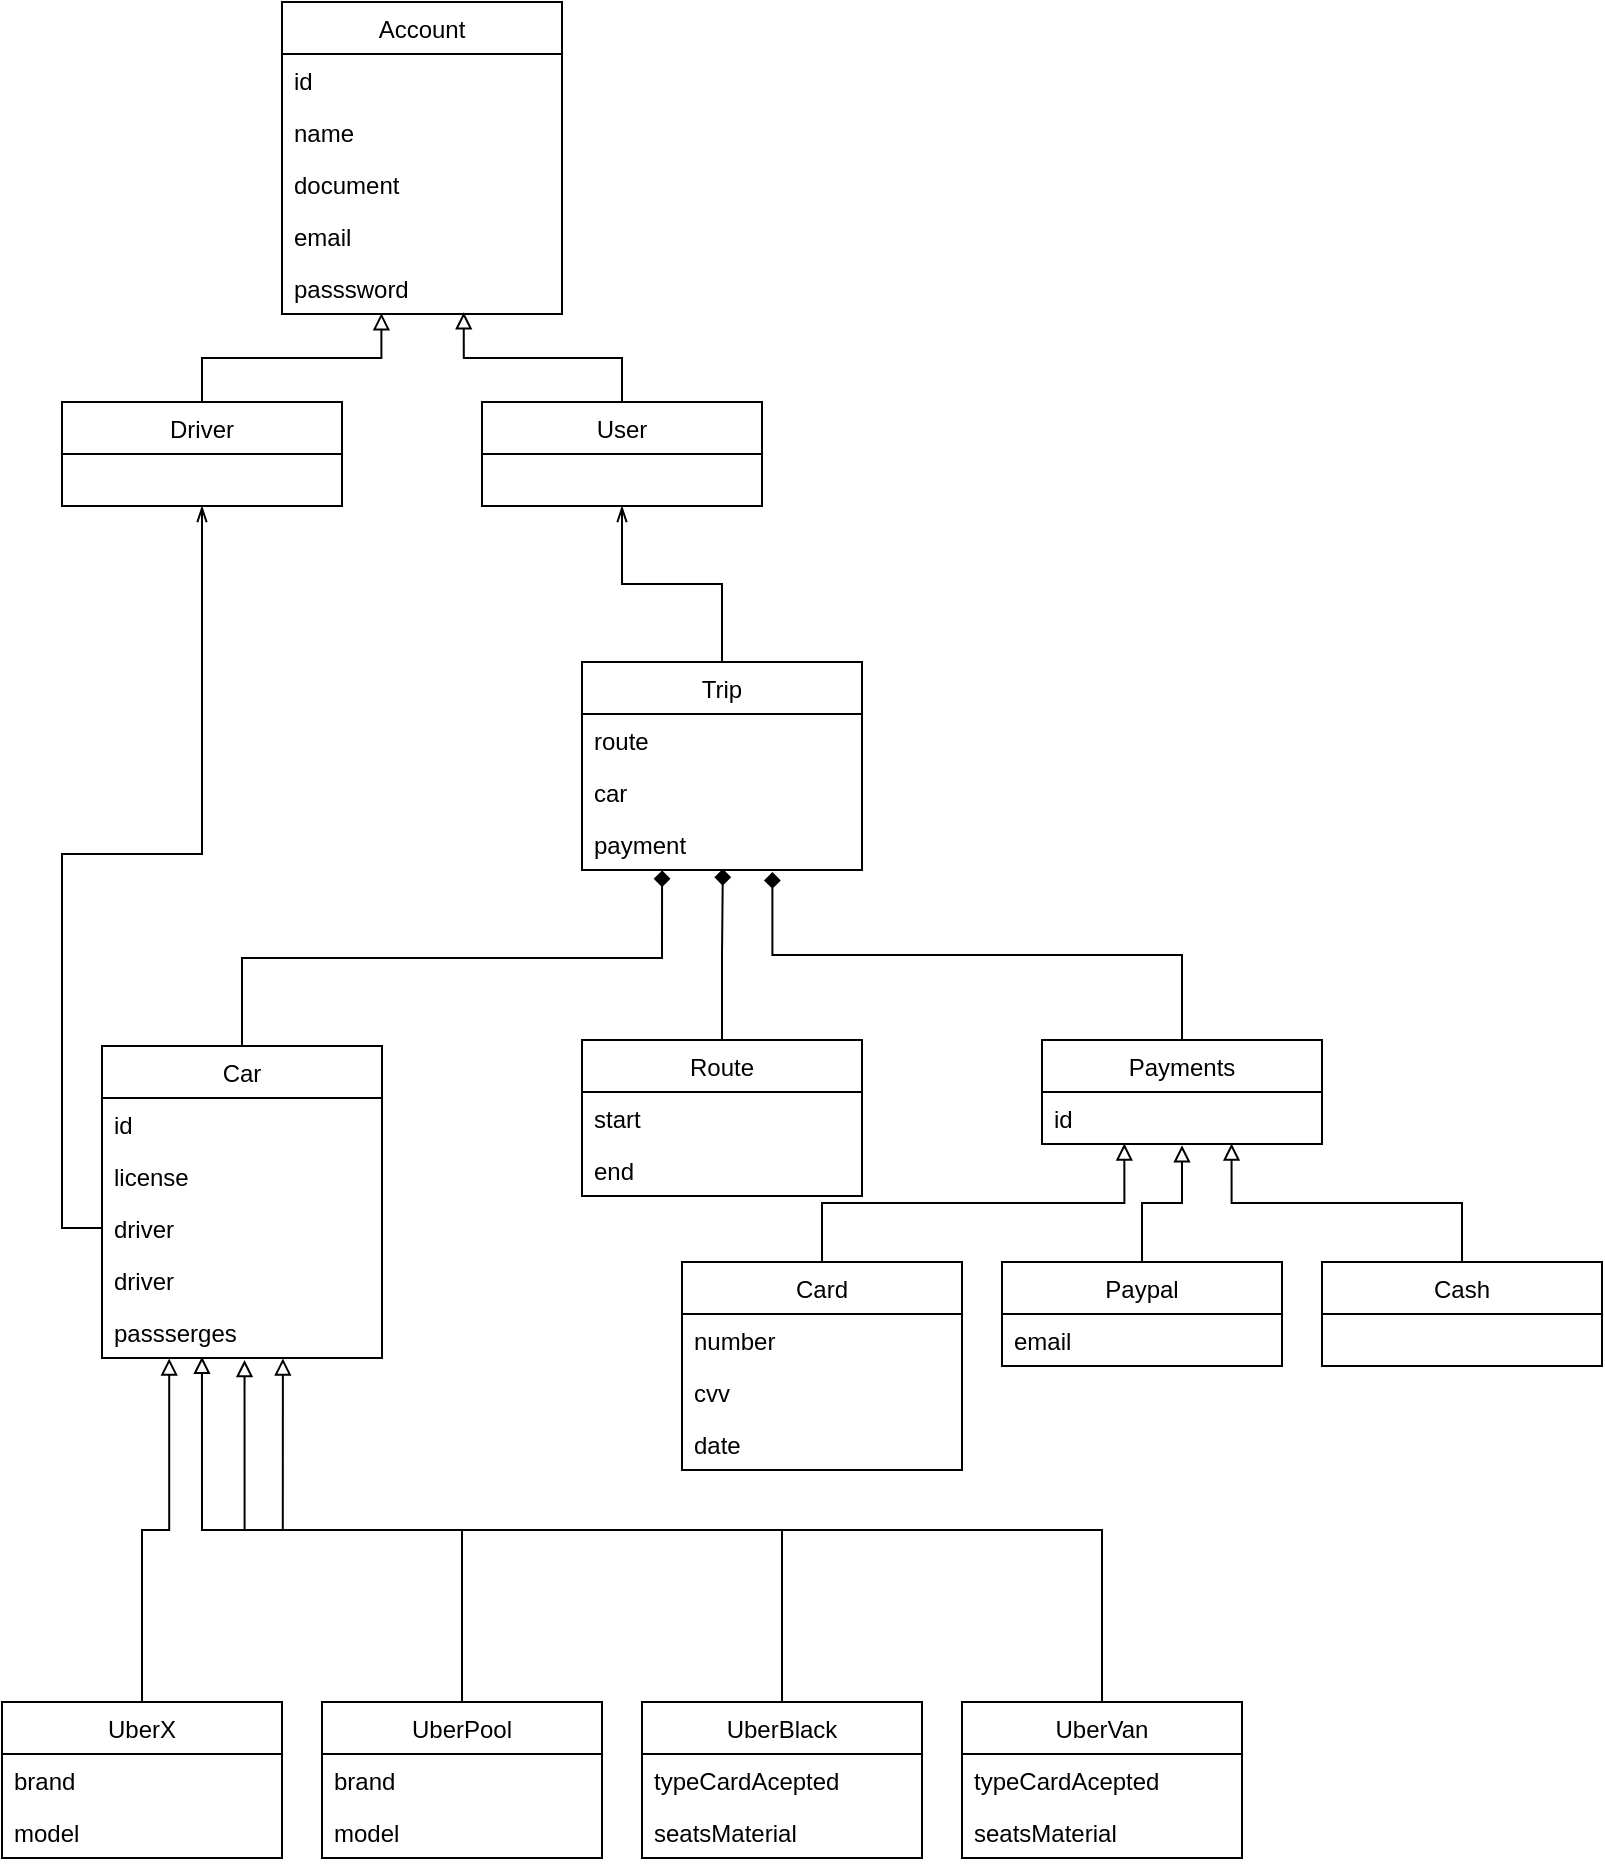 <mxfile version="14.9.7" type="github">
  <diagram id="7CAYkYyMFAEJPqSnyWw_" name="Page-1">
    <mxGraphModel dx="1038" dy="489" grid="1" gridSize="10" guides="1" tooltips="1" connect="1" arrows="1" fold="1" page="1" pageScale="1" pageWidth="827" pageHeight="1169" math="0" shadow="0">
      <root>
        <mxCell id="0" />
        <mxCell id="1" parent="0" />
        <mxCell id="Xy6dqnIngng5f5VwUvE8-1" value="Account" style="swimlane;fontStyle=0;childLayout=stackLayout;horizontal=1;startSize=26;horizontalStack=0;resizeParent=1;resizeParentMax=0;resizeLast=0;collapsible=1;marginBottom=0;" vertex="1" parent="1">
          <mxGeometry x="160" y="40" width="140" height="156" as="geometry" />
        </mxCell>
        <mxCell id="Xy6dqnIngng5f5VwUvE8-2" value="id" style="text;strokeColor=none;fillColor=none;align=left;verticalAlign=top;spacingLeft=4;spacingRight=4;overflow=hidden;rotatable=0;points=[[0,0.5],[1,0.5]];portConstraint=eastwest;" vertex="1" parent="Xy6dqnIngng5f5VwUvE8-1">
          <mxGeometry y="26" width="140" height="26" as="geometry" />
        </mxCell>
        <mxCell id="Xy6dqnIngng5f5VwUvE8-3" value="name" style="text;strokeColor=none;fillColor=none;align=left;verticalAlign=top;spacingLeft=4;spacingRight=4;overflow=hidden;rotatable=0;points=[[0,0.5],[1,0.5]];portConstraint=eastwest;" vertex="1" parent="Xy6dqnIngng5f5VwUvE8-1">
          <mxGeometry y="52" width="140" height="26" as="geometry" />
        </mxCell>
        <mxCell id="Xy6dqnIngng5f5VwUvE8-4" value="document" style="text;strokeColor=none;fillColor=none;align=left;verticalAlign=top;spacingLeft=4;spacingRight=4;overflow=hidden;rotatable=0;points=[[0,0.5],[1,0.5]];portConstraint=eastwest;" vertex="1" parent="Xy6dqnIngng5f5VwUvE8-1">
          <mxGeometry y="78" width="140" height="26" as="geometry" />
        </mxCell>
        <mxCell id="Xy6dqnIngng5f5VwUvE8-5" value="email" style="text;strokeColor=none;fillColor=none;align=left;verticalAlign=top;spacingLeft=4;spacingRight=4;overflow=hidden;rotatable=0;points=[[0,0.5],[1,0.5]];portConstraint=eastwest;" vertex="1" parent="Xy6dqnIngng5f5VwUvE8-1">
          <mxGeometry y="104" width="140" height="26" as="geometry" />
        </mxCell>
        <mxCell id="Xy6dqnIngng5f5VwUvE8-6" value="passsword" style="text;strokeColor=none;fillColor=none;align=left;verticalAlign=top;spacingLeft=4;spacingRight=4;overflow=hidden;rotatable=0;points=[[0,0.5],[1,0.5]];portConstraint=eastwest;" vertex="1" parent="Xy6dqnIngng5f5VwUvE8-1">
          <mxGeometry y="130" width="140" height="26" as="geometry" />
        </mxCell>
        <mxCell id="Xy6dqnIngng5f5VwUvE8-24" style="edgeStyle=orthogonalEdgeStyle;rounded=0;orthogonalLoop=1;jettySize=auto;html=1;entryX=0.355;entryY=0.984;entryDx=0;entryDy=0;entryPerimeter=0;endArrow=block;endFill=0;" edge="1" parent="1" source="Xy6dqnIngng5f5VwUvE8-9" target="Xy6dqnIngng5f5VwUvE8-6">
          <mxGeometry relative="1" as="geometry" />
        </mxCell>
        <mxCell id="Xy6dqnIngng5f5VwUvE8-9" value="Driver" style="swimlane;fontStyle=0;childLayout=stackLayout;horizontal=1;startSize=26;horizontalStack=0;resizeParent=1;resizeParentMax=0;resizeLast=0;collapsible=1;marginBottom=0;" vertex="1" parent="1">
          <mxGeometry x="50" y="240" width="140" height="52" as="geometry" />
        </mxCell>
        <mxCell id="Xy6dqnIngng5f5VwUvE8-25" style="edgeStyle=orthogonalEdgeStyle;rounded=0;orthogonalLoop=1;jettySize=auto;html=1;entryX=0.649;entryY=0.966;entryDx=0;entryDy=0;entryPerimeter=0;endArrow=block;endFill=0;" edge="1" parent="1" source="Xy6dqnIngng5f5VwUvE8-17" target="Xy6dqnIngng5f5VwUvE8-6">
          <mxGeometry relative="1" as="geometry" />
        </mxCell>
        <mxCell id="Xy6dqnIngng5f5VwUvE8-17" value="User" style="swimlane;fontStyle=0;childLayout=stackLayout;horizontal=1;startSize=26;horizontalStack=0;resizeParent=1;resizeParentMax=0;resizeLast=0;collapsible=1;marginBottom=0;" vertex="1" parent="1">
          <mxGeometry x="260" y="240" width="140" height="52" as="geometry" />
        </mxCell>
        <mxCell id="Xy6dqnIngng5f5VwUvE8-81" style="edgeStyle=orthogonalEdgeStyle;rounded=0;orthogonalLoop=1;jettySize=auto;html=1;entryX=0.68;entryY=1.038;entryDx=0;entryDy=0;entryPerimeter=0;endArrow=diamond;endFill=1;" edge="1" parent="1" source="Xy6dqnIngng5f5VwUvE8-26" target="Xy6dqnIngng5f5VwUvE8-75">
          <mxGeometry relative="1" as="geometry" />
        </mxCell>
        <mxCell id="Xy6dqnIngng5f5VwUvE8-26" value="Payments" style="swimlane;fontStyle=0;childLayout=stackLayout;horizontal=1;startSize=26;fillColor=none;horizontalStack=0;resizeParent=1;resizeParentMax=0;resizeLast=0;collapsible=1;marginBottom=0;" vertex="1" parent="1">
          <mxGeometry x="540" y="559" width="140" height="52" as="geometry" />
        </mxCell>
        <mxCell id="Xy6dqnIngng5f5VwUvE8-27" value="id" style="text;strokeColor=none;fillColor=none;align=left;verticalAlign=top;spacingLeft=4;spacingRight=4;overflow=hidden;rotatable=0;points=[[0,0.5],[1,0.5]];portConstraint=eastwest;" vertex="1" parent="Xy6dqnIngng5f5VwUvE8-26">
          <mxGeometry y="26" width="140" height="26" as="geometry" />
        </mxCell>
        <mxCell id="Xy6dqnIngng5f5VwUvE8-40" style="edgeStyle=orthogonalEdgeStyle;rounded=0;orthogonalLoop=1;jettySize=auto;html=1;entryX=0.294;entryY=0.992;entryDx=0;entryDy=0;entryPerimeter=0;endArrow=block;endFill=0;" edge="1" parent="1" source="Xy6dqnIngng5f5VwUvE8-30" target="Xy6dqnIngng5f5VwUvE8-27">
          <mxGeometry relative="1" as="geometry" />
        </mxCell>
        <mxCell id="Xy6dqnIngng5f5VwUvE8-30" value="Card" style="swimlane;fontStyle=0;childLayout=stackLayout;horizontal=1;startSize=26;fillColor=none;horizontalStack=0;resizeParent=1;resizeParentMax=0;resizeLast=0;collapsible=1;marginBottom=0;" vertex="1" parent="1">
          <mxGeometry x="360" y="670" width="140" height="104" as="geometry" />
        </mxCell>
        <mxCell id="Xy6dqnIngng5f5VwUvE8-31" value="number" style="text;strokeColor=none;fillColor=none;align=left;verticalAlign=top;spacingLeft=4;spacingRight=4;overflow=hidden;rotatable=0;points=[[0,0.5],[1,0.5]];portConstraint=eastwest;" vertex="1" parent="Xy6dqnIngng5f5VwUvE8-30">
          <mxGeometry y="26" width="140" height="26" as="geometry" />
        </mxCell>
        <mxCell id="Xy6dqnIngng5f5VwUvE8-32" value="cvv" style="text;strokeColor=none;fillColor=none;align=left;verticalAlign=top;spacingLeft=4;spacingRight=4;overflow=hidden;rotatable=0;points=[[0,0.5],[1,0.5]];portConstraint=eastwest;" vertex="1" parent="Xy6dqnIngng5f5VwUvE8-30">
          <mxGeometry y="52" width="140" height="26" as="geometry" />
        </mxCell>
        <mxCell id="Xy6dqnIngng5f5VwUvE8-33" value="date" style="text;strokeColor=none;fillColor=none;align=left;verticalAlign=top;spacingLeft=4;spacingRight=4;overflow=hidden;rotatable=0;points=[[0,0.5],[1,0.5]];portConstraint=eastwest;" vertex="1" parent="Xy6dqnIngng5f5VwUvE8-30">
          <mxGeometry y="78" width="140" height="26" as="geometry" />
        </mxCell>
        <mxCell id="Xy6dqnIngng5f5VwUvE8-41" style="edgeStyle=orthogonalEdgeStyle;rounded=0;orthogonalLoop=1;jettySize=auto;html=1;entryX=0.5;entryY=1.023;entryDx=0;entryDy=0;entryPerimeter=0;endArrow=block;endFill=0;" edge="1" parent="1" source="Xy6dqnIngng5f5VwUvE8-34" target="Xy6dqnIngng5f5VwUvE8-27">
          <mxGeometry relative="1" as="geometry" />
        </mxCell>
        <mxCell id="Xy6dqnIngng5f5VwUvE8-34" value="Paypal" style="swimlane;fontStyle=0;childLayout=stackLayout;horizontal=1;startSize=26;fillColor=none;horizontalStack=0;resizeParent=1;resizeParentMax=0;resizeLast=0;collapsible=1;marginBottom=0;" vertex="1" parent="1">
          <mxGeometry x="520" y="670" width="140" height="52" as="geometry" />
        </mxCell>
        <mxCell id="Xy6dqnIngng5f5VwUvE8-35" value="email" style="text;strokeColor=none;fillColor=none;align=left;verticalAlign=top;spacingLeft=4;spacingRight=4;overflow=hidden;rotatable=0;points=[[0,0.5],[1,0.5]];portConstraint=eastwest;" vertex="1" parent="Xy6dqnIngng5f5VwUvE8-34">
          <mxGeometry y="26" width="140" height="26" as="geometry" />
        </mxCell>
        <mxCell id="Xy6dqnIngng5f5VwUvE8-42" style="edgeStyle=orthogonalEdgeStyle;rounded=0;orthogonalLoop=1;jettySize=auto;html=1;entryX=0.677;entryY=0.992;entryDx=0;entryDy=0;entryPerimeter=0;endArrow=block;endFill=0;" edge="1" parent="1" source="Xy6dqnIngng5f5VwUvE8-38" target="Xy6dqnIngng5f5VwUvE8-27">
          <mxGeometry relative="1" as="geometry" />
        </mxCell>
        <mxCell id="Xy6dqnIngng5f5VwUvE8-38" value="Cash" style="swimlane;fontStyle=0;childLayout=stackLayout;horizontal=1;startSize=26;fillColor=none;horizontalStack=0;resizeParent=1;resizeParentMax=0;resizeLast=0;collapsible=1;marginBottom=0;" vertex="1" parent="1">
          <mxGeometry x="680" y="670" width="140" height="52" as="geometry" />
        </mxCell>
        <mxCell id="Xy6dqnIngng5f5VwUvE8-78" style="edgeStyle=orthogonalEdgeStyle;rounded=0;orthogonalLoop=1;jettySize=auto;html=1;entryX=0.286;entryY=1.008;entryDx=0;entryDy=0;entryPerimeter=0;endArrow=diamond;endFill=1;" edge="1" parent="1" source="Xy6dqnIngng5f5VwUvE8-43" target="Xy6dqnIngng5f5VwUvE8-75">
          <mxGeometry relative="1" as="geometry" />
        </mxCell>
        <mxCell id="Xy6dqnIngng5f5VwUvE8-43" value="Car" style="swimlane;fontStyle=0;childLayout=stackLayout;horizontal=1;startSize=26;fillColor=none;horizontalStack=0;resizeParent=1;resizeParentMax=0;resizeLast=0;collapsible=1;marginBottom=0;" vertex="1" parent="1">
          <mxGeometry x="70" y="562" width="140" height="156" as="geometry" />
        </mxCell>
        <mxCell id="Xy6dqnIngng5f5VwUvE8-44" value="id" style="text;strokeColor=none;fillColor=none;align=left;verticalAlign=top;spacingLeft=4;spacingRight=4;overflow=hidden;rotatable=0;points=[[0,0.5],[1,0.5]];portConstraint=eastwest;" vertex="1" parent="Xy6dqnIngng5f5VwUvE8-43">
          <mxGeometry y="26" width="140" height="26" as="geometry" />
        </mxCell>
        <mxCell id="Xy6dqnIngng5f5VwUvE8-45" value="license" style="text;strokeColor=none;fillColor=none;align=left;verticalAlign=top;spacingLeft=4;spacingRight=4;overflow=hidden;rotatable=0;points=[[0,0.5],[1,0.5]];portConstraint=eastwest;" vertex="1" parent="Xy6dqnIngng5f5VwUvE8-43">
          <mxGeometry y="52" width="140" height="26" as="geometry" />
        </mxCell>
        <mxCell id="Xy6dqnIngng5f5VwUvE8-76" value="driver" style="text;strokeColor=none;fillColor=none;align=left;verticalAlign=top;spacingLeft=4;spacingRight=4;overflow=hidden;rotatable=0;points=[[0,0.5],[1,0.5]];portConstraint=eastwest;" vertex="1" parent="Xy6dqnIngng5f5VwUvE8-43">
          <mxGeometry y="78" width="140" height="26" as="geometry" />
        </mxCell>
        <mxCell id="Xy6dqnIngng5f5VwUvE8-46" value="driver" style="text;strokeColor=none;fillColor=none;align=left;verticalAlign=top;spacingLeft=4;spacingRight=4;overflow=hidden;rotatable=0;points=[[0,0.5],[1,0.5]];portConstraint=eastwest;" vertex="1" parent="Xy6dqnIngng5f5VwUvE8-43">
          <mxGeometry y="104" width="140" height="26" as="geometry" />
        </mxCell>
        <mxCell id="Xy6dqnIngng5f5VwUvE8-47" value="passserges" style="text;strokeColor=none;fillColor=none;align=left;verticalAlign=top;spacingLeft=4;spacingRight=4;overflow=hidden;rotatable=0;points=[[0,0.5],[1,0.5]];portConstraint=eastwest;" vertex="1" parent="Xy6dqnIngng5f5VwUvE8-43">
          <mxGeometry y="130" width="140" height="26" as="geometry" />
        </mxCell>
        <mxCell id="Xy6dqnIngng5f5VwUvE8-64" style="edgeStyle=orthogonalEdgeStyle;rounded=0;orthogonalLoop=1;jettySize=auto;html=1;entryX=0.24;entryY=1.008;entryDx=0;entryDy=0;entryPerimeter=0;endArrow=block;endFill=0;" edge="1" parent="1" source="Xy6dqnIngng5f5VwUvE8-48" target="Xy6dqnIngng5f5VwUvE8-47">
          <mxGeometry relative="1" as="geometry" />
        </mxCell>
        <mxCell id="Xy6dqnIngng5f5VwUvE8-48" value="UberX" style="swimlane;fontStyle=0;childLayout=stackLayout;horizontal=1;startSize=26;fillColor=none;horizontalStack=0;resizeParent=1;resizeParentMax=0;resizeLast=0;collapsible=1;marginBottom=0;" vertex="1" parent="1">
          <mxGeometry x="20" y="890" width="140" height="78" as="geometry" />
        </mxCell>
        <mxCell id="Xy6dqnIngng5f5VwUvE8-49" value="brand" style="text;strokeColor=none;fillColor=none;align=left;verticalAlign=top;spacingLeft=4;spacingRight=4;overflow=hidden;rotatable=0;points=[[0,0.5],[1,0.5]];portConstraint=eastwest;" vertex="1" parent="Xy6dqnIngng5f5VwUvE8-48">
          <mxGeometry y="26" width="140" height="26" as="geometry" />
        </mxCell>
        <mxCell id="Xy6dqnIngng5f5VwUvE8-50" value="model" style="text;strokeColor=none;fillColor=none;align=left;verticalAlign=top;spacingLeft=4;spacingRight=4;overflow=hidden;rotatable=0;points=[[0,0.5],[1,0.5]];portConstraint=eastwest;" vertex="1" parent="Xy6dqnIngng5f5VwUvE8-48">
          <mxGeometry y="52" width="140" height="26" as="geometry" />
        </mxCell>
        <mxCell id="Xy6dqnIngng5f5VwUvE8-65" style="edgeStyle=orthogonalEdgeStyle;rounded=0;orthogonalLoop=1;jettySize=auto;html=1;entryX=0.357;entryY=0.977;entryDx=0;entryDy=0;entryPerimeter=0;endArrow=block;endFill=0;" edge="1" parent="1" source="Xy6dqnIngng5f5VwUvE8-52" target="Xy6dqnIngng5f5VwUvE8-47">
          <mxGeometry relative="1" as="geometry" />
        </mxCell>
        <mxCell id="Xy6dqnIngng5f5VwUvE8-52" value="UberPool" style="swimlane;fontStyle=0;childLayout=stackLayout;horizontal=1;startSize=26;fillColor=none;horizontalStack=0;resizeParent=1;resizeParentMax=0;resizeLast=0;collapsible=1;marginBottom=0;" vertex="1" parent="1">
          <mxGeometry x="180" y="890" width="140" height="78" as="geometry" />
        </mxCell>
        <mxCell id="Xy6dqnIngng5f5VwUvE8-53" value="brand" style="text;strokeColor=none;fillColor=none;align=left;verticalAlign=top;spacingLeft=4;spacingRight=4;overflow=hidden;rotatable=0;points=[[0,0.5],[1,0.5]];portConstraint=eastwest;" vertex="1" parent="Xy6dqnIngng5f5VwUvE8-52">
          <mxGeometry y="26" width="140" height="26" as="geometry" />
        </mxCell>
        <mxCell id="Xy6dqnIngng5f5VwUvE8-54" value="model" style="text;strokeColor=none;fillColor=none;align=left;verticalAlign=top;spacingLeft=4;spacingRight=4;overflow=hidden;rotatable=0;points=[[0,0.5],[1,0.5]];portConstraint=eastwest;" vertex="1" parent="Xy6dqnIngng5f5VwUvE8-52">
          <mxGeometry y="52" width="140" height="26" as="geometry" />
        </mxCell>
        <mxCell id="Xy6dqnIngng5f5VwUvE8-66" style="edgeStyle=orthogonalEdgeStyle;rounded=0;orthogonalLoop=1;jettySize=auto;html=1;entryX=0.509;entryY=1.038;entryDx=0;entryDy=0;entryPerimeter=0;endArrow=block;endFill=0;" edge="1" parent="1" source="Xy6dqnIngng5f5VwUvE8-55" target="Xy6dqnIngng5f5VwUvE8-47">
          <mxGeometry relative="1" as="geometry" />
        </mxCell>
        <mxCell id="Xy6dqnIngng5f5VwUvE8-55" value="UberBlack" style="swimlane;fontStyle=0;childLayout=stackLayout;horizontal=1;startSize=26;fillColor=none;horizontalStack=0;resizeParent=1;resizeParentMax=0;resizeLast=0;collapsible=1;marginBottom=0;" vertex="1" parent="1">
          <mxGeometry x="340" y="890" width="140" height="78" as="geometry" />
        </mxCell>
        <mxCell id="Xy6dqnIngng5f5VwUvE8-56" value="typeCardAcepted" style="text;strokeColor=none;fillColor=none;align=left;verticalAlign=top;spacingLeft=4;spacingRight=4;overflow=hidden;rotatable=0;points=[[0,0.5],[1,0.5]];portConstraint=eastwest;" vertex="1" parent="Xy6dqnIngng5f5VwUvE8-55">
          <mxGeometry y="26" width="140" height="26" as="geometry" />
        </mxCell>
        <mxCell id="Xy6dqnIngng5f5VwUvE8-57" value="seatsMaterial" style="text;strokeColor=none;fillColor=none;align=left;verticalAlign=top;spacingLeft=4;spacingRight=4;overflow=hidden;rotatable=0;points=[[0,0.5],[1,0.5]];portConstraint=eastwest;" vertex="1" parent="Xy6dqnIngng5f5VwUvE8-55">
          <mxGeometry y="52" width="140" height="26" as="geometry" />
        </mxCell>
        <mxCell id="Xy6dqnIngng5f5VwUvE8-67" style="edgeStyle=orthogonalEdgeStyle;rounded=0;orthogonalLoop=1;jettySize=auto;html=1;entryX=0.646;entryY=1.008;entryDx=0;entryDy=0;entryPerimeter=0;endArrow=block;endFill=0;" edge="1" parent="1" source="Xy6dqnIngng5f5VwUvE8-61" target="Xy6dqnIngng5f5VwUvE8-47">
          <mxGeometry relative="1" as="geometry" />
        </mxCell>
        <mxCell id="Xy6dqnIngng5f5VwUvE8-61" value="UberVan" style="swimlane;fontStyle=0;childLayout=stackLayout;horizontal=1;startSize=26;fillColor=none;horizontalStack=0;resizeParent=1;resizeParentMax=0;resizeLast=0;collapsible=1;marginBottom=0;" vertex="1" parent="1">
          <mxGeometry x="500" y="890" width="140" height="78" as="geometry" />
        </mxCell>
        <mxCell id="Xy6dqnIngng5f5VwUvE8-62" value="typeCardAcepted" style="text;strokeColor=none;fillColor=none;align=left;verticalAlign=top;spacingLeft=4;spacingRight=4;overflow=hidden;rotatable=0;points=[[0,0.5],[1,0.5]];portConstraint=eastwest;" vertex="1" parent="Xy6dqnIngng5f5VwUvE8-61">
          <mxGeometry y="26" width="140" height="26" as="geometry" />
        </mxCell>
        <mxCell id="Xy6dqnIngng5f5VwUvE8-63" value="seatsMaterial" style="text;strokeColor=none;fillColor=none;align=left;verticalAlign=top;spacingLeft=4;spacingRight=4;overflow=hidden;rotatable=0;points=[[0,0.5],[1,0.5]];portConstraint=eastwest;" vertex="1" parent="Xy6dqnIngng5f5VwUvE8-61">
          <mxGeometry y="52" width="140" height="26" as="geometry" />
        </mxCell>
        <mxCell id="Xy6dqnIngng5f5VwUvE8-79" style="edgeStyle=orthogonalEdgeStyle;rounded=0;orthogonalLoop=1;jettySize=auto;html=1;entryX=0.503;entryY=0.977;entryDx=0;entryDy=0;entryPerimeter=0;endArrow=diamond;endFill=1;" edge="1" parent="1" source="Xy6dqnIngng5f5VwUvE8-68" target="Xy6dqnIngng5f5VwUvE8-75">
          <mxGeometry relative="1" as="geometry" />
        </mxCell>
        <mxCell id="Xy6dqnIngng5f5VwUvE8-68" value="Route" style="swimlane;fontStyle=0;childLayout=stackLayout;horizontal=1;startSize=26;fillColor=none;horizontalStack=0;resizeParent=1;resizeParentMax=0;resizeLast=0;collapsible=1;marginBottom=0;" vertex="1" parent="1">
          <mxGeometry x="310" y="559" width="140" height="78" as="geometry" />
        </mxCell>
        <mxCell id="Xy6dqnIngng5f5VwUvE8-69" value="start" style="text;strokeColor=none;fillColor=none;align=left;verticalAlign=top;spacingLeft=4;spacingRight=4;overflow=hidden;rotatable=0;points=[[0,0.5],[1,0.5]];portConstraint=eastwest;" vertex="1" parent="Xy6dqnIngng5f5VwUvE8-68">
          <mxGeometry y="26" width="140" height="26" as="geometry" />
        </mxCell>
        <mxCell id="Xy6dqnIngng5f5VwUvE8-70" value="end" style="text;strokeColor=none;fillColor=none;align=left;verticalAlign=top;spacingLeft=4;spacingRight=4;overflow=hidden;rotatable=0;points=[[0,0.5],[1,0.5]];portConstraint=eastwest;" vertex="1" parent="Xy6dqnIngng5f5VwUvE8-68">
          <mxGeometry y="52" width="140" height="26" as="geometry" />
        </mxCell>
        <mxCell id="Xy6dqnIngng5f5VwUvE8-82" style="edgeStyle=orthogonalEdgeStyle;rounded=0;orthogonalLoop=1;jettySize=auto;html=1;entryX=0.5;entryY=1;entryDx=0;entryDy=0;endArrow=openThin;endFill=0;" edge="1" parent="1" source="Xy6dqnIngng5f5VwUvE8-72" target="Xy6dqnIngng5f5VwUvE8-17">
          <mxGeometry relative="1" as="geometry" />
        </mxCell>
        <mxCell id="Xy6dqnIngng5f5VwUvE8-72" value="Trip" style="swimlane;fontStyle=0;childLayout=stackLayout;horizontal=1;startSize=26;fillColor=none;horizontalStack=0;resizeParent=1;resizeParentMax=0;resizeLast=0;collapsible=1;marginBottom=0;" vertex="1" parent="1">
          <mxGeometry x="310" y="370" width="140" height="104" as="geometry" />
        </mxCell>
        <mxCell id="Xy6dqnIngng5f5VwUvE8-73" value="route" style="text;strokeColor=none;fillColor=none;align=left;verticalAlign=top;spacingLeft=4;spacingRight=4;overflow=hidden;rotatable=0;points=[[0,0.5],[1,0.5]];portConstraint=eastwest;" vertex="1" parent="Xy6dqnIngng5f5VwUvE8-72">
          <mxGeometry y="26" width="140" height="26" as="geometry" />
        </mxCell>
        <mxCell id="Xy6dqnIngng5f5VwUvE8-74" value="car" style="text;strokeColor=none;fillColor=none;align=left;verticalAlign=top;spacingLeft=4;spacingRight=4;overflow=hidden;rotatable=0;points=[[0,0.5],[1,0.5]];portConstraint=eastwest;" vertex="1" parent="Xy6dqnIngng5f5VwUvE8-72">
          <mxGeometry y="52" width="140" height="26" as="geometry" />
        </mxCell>
        <mxCell id="Xy6dqnIngng5f5VwUvE8-75" value="payment" style="text;strokeColor=none;fillColor=none;align=left;verticalAlign=top;spacingLeft=4;spacingRight=4;overflow=hidden;rotatable=0;points=[[0,0.5],[1,0.5]];portConstraint=eastwest;" vertex="1" parent="Xy6dqnIngng5f5VwUvE8-72">
          <mxGeometry y="78" width="140" height="26" as="geometry" />
        </mxCell>
        <mxCell id="Xy6dqnIngng5f5VwUvE8-77" style="edgeStyle=orthogonalEdgeStyle;rounded=0;orthogonalLoop=1;jettySize=auto;html=1;entryX=0.5;entryY=1;entryDx=0;entryDy=0;endArrow=openThin;endFill=0;" edge="1" parent="1" source="Xy6dqnIngng5f5VwUvE8-76" target="Xy6dqnIngng5f5VwUvE8-9">
          <mxGeometry relative="1" as="geometry" />
        </mxCell>
      </root>
    </mxGraphModel>
  </diagram>
</mxfile>
